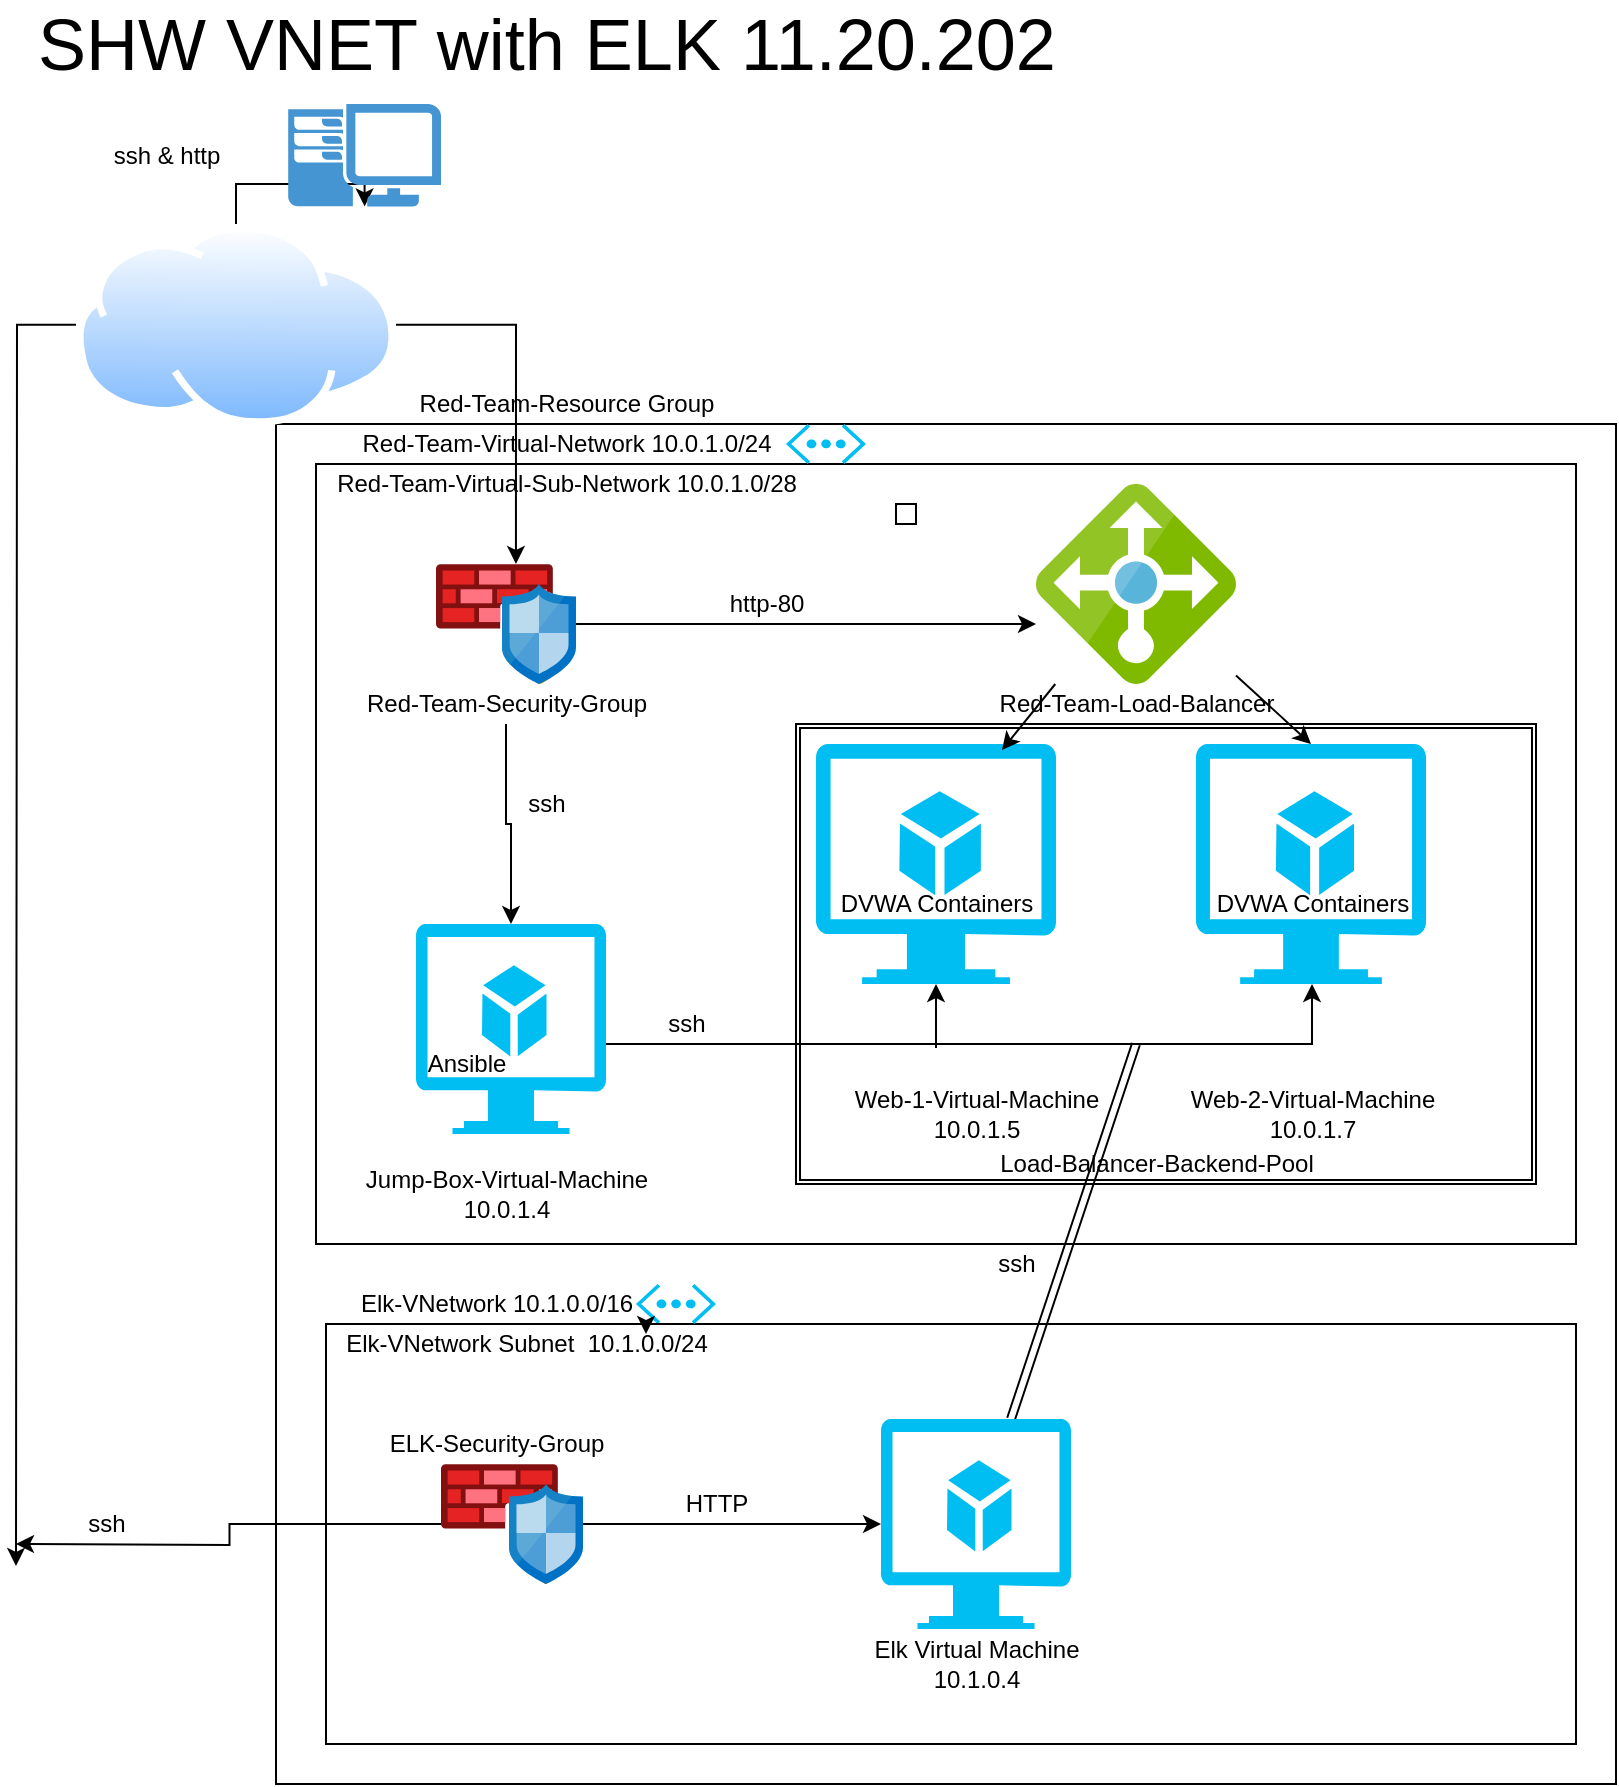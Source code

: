 <mxfile version="15.4.0" type="device"><diagram id="KHF7ZDHf0lmh3CaIGonR" name="Page-1"><mxGraphModel dx="1108" dy="510" grid="1" gridSize="10" guides="1" tooltips="1" connect="1" arrows="1" fold="1" page="1" pageScale="1" pageWidth="850" pageHeight="1100" math="0" shadow="0"><root><mxCell id="0"/><mxCell id="1" parent="0"/><mxCell id="t_JqZlNrce72lz7ybCX7-2" value="" style="rounded=0;whiteSpace=wrap;html=1;" parent="1" vertex="1"><mxGeometry x="250" y="240" width="670" height="680" as="geometry"/></mxCell><mxCell id="t_JqZlNrce72lz7ybCX7-3" value="" style="rounded=0;whiteSpace=wrap;html=1;" parent="1" vertex="1"><mxGeometry x="270" y="260" width="630" height="390" as="geometry"/></mxCell><mxCell id="COQjvoCyFF4rldzaGsvF-70" value="" style="whiteSpace=wrap;html=1;aspect=fixed;" parent="1" vertex="1"><mxGeometry x="560" y="280" width="10" height="10" as="geometry"/></mxCell><mxCell id="COQjvoCyFF4rldzaGsvF-4" style="edgeStyle=orthogonalEdgeStyle;rounded=0;orthogonalLoop=1;jettySize=auto;html=1;" parent="1" source="COQjvoCyFF4rldzaGsvF-1" target="COQjvoCyFF4rldzaGsvF-3" edge="1"><mxGeometry relative="1" as="geometry"><mxPoint x="70" y="187" as="targetPoint"/></mxGeometry></mxCell><mxCell id="ksMxTyTjVUmt6nVdIaoY-14" style="edgeStyle=orthogonalEdgeStyle;rounded=0;orthogonalLoop=1;jettySize=auto;html=1;" edge="1" parent="1" source="COQjvoCyFF4rldzaGsvF-1"><mxGeometry relative="1" as="geometry"><mxPoint x="120" y="811" as="targetPoint"/></mxGeometry></mxCell><mxCell id="COQjvoCyFF4rldzaGsvF-1" value="" style="aspect=fixed;perimeter=ellipsePerimeter;html=1;align=center;shadow=0;dashed=0;spacingTop=3;image;image=img/lib/active_directory/internet_cloud.svg;" parent="1" vertex="1"><mxGeometry x="150" y="140" width="160" height="100.8" as="geometry"/></mxCell><mxCell id="COQjvoCyFF4rldzaGsvF-3" value="" style="pointerEvents=1;shadow=0;dashed=0;html=1;strokeColor=none;fillColor=#4495D1;labelPosition=center;verticalLabelPosition=bottom;verticalAlign=top;align=center;outlineConnect=0;shape=mxgraph.veeam.2d.workstation;" parent="1" vertex="1"><mxGeometry x="256.1" y="80" width="76.4" height="51.2" as="geometry"/></mxCell><mxCell id="COQjvoCyFF4rldzaGsvF-5" value="ssh &amp;amp; http" style="text;html=1;resizable=0;autosize=1;align=center;verticalAlign=middle;points=[];fillColor=none;strokeColor=none;rounded=0;" parent="1" vertex="1"><mxGeometry x="160" y="95.6" width="70" height="20" as="geometry"/></mxCell><mxCell id="COQjvoCyFF4rldzaGsvF-11" value="Red-Team-Resource Group" style="text;html=1;resizable=0;autosize=1;align=center;verticalAlign=middle;points=[];fillColor=none;strokeColor=none;rounded=0;" parent="1" vertex="1"><mxGeometry x="315" y="220" width="160" height="20" as="geometry"/></mxCell><mxCell id="COQjvoCyFF4rldzaGsvF-12" value="Red-Team-Virtual-Network 10.0.1.0/24" style="text;html=1;resizable=0;autosize=1;align=center;verticalAlign=middle;points=[];fillColor=none;strokeColor=none;rounded=0;" parent="1" vertex="1"><mxGeometry x="285" y="240" width="220" height="20" as="geometry"/></mxCell><mxCell id="COQjvoCyFF4rldzaGsvF-13" value="Red-Team-Virtual-Sub-Network 10.0.1.0/28" style="text;html=1;resizable=0;autosize=1;align=center;verticalAlign=middle;points=[];fillColor=none;strokeColor=none;rounded=0;" parent="1" vertex="1"><mxGeometry x="270" y="260" width="250" height="20" as="geometry"/></mxCell><mxCell id="COQjvoCyFF4rldzaGsvF-32" style="edgeStyle=orthogonalEdgeStyle;rounded=0;orthogonalLoop=1;jettySize=auto;html=1;entryX=0;entryY=0.7;entryDx=0;entryDy=0;entryPerimeter=0;" parent="1" source="COQjvoCyFF4rldzaGsvF-15" target="COQjvoCyFF4rldzaGsvF-27" edge="1"><mxGeometry relative="1" as="geometry"/></mxCell><mxCell id="COQjvoCyFF4rldzaGsvF-15" value="" style="aspect=fixed;html=1;points=[];align=center;image;fontSize=12;image=img/lib/azure2/networking/Azure_Firewall_Manager.svg;" parent="1" vertex="1"><mxGeometry x="330" y="310" width="70" height="60" as="geometry"/></mxCell><mxCell id="COQjvoCyFF4rldzaGsvF-14" value="" style="sketch=0;aspect=fixed;html=1;points=[];align=center;image;fontSize=12;image=img/lib/mscae/Network_Security_Groups_Classic.svg;" parent="1" vertex="1"><mxGeometry x="363" y="320" width="37" height="50" as="geometry"/></mxCell><mxCell id="COQjvoCyFF4rldzaGsvF-23" style="edgeStyle=orthogonalEdgeStyle;rounded=0;orthogonalLoop=1;jettySize=auto;html=1;" parent="1" source="COQjvoCyFF4rldzaGsvF-16" target="COQjvoCyFF4rldzaGsvF-19" edge="1"><mxGeometry relative="1" as="geometry"/></mxCell><mxCell id="COQjvoCyFF4rldzaGsvF-16" value="Red-Team-Security-Group" style="text;html=1;resizable=0;autosize=1;align=center;verticalAlign=middle;points=[];fillColor=none;strokeColor=none;rounded=0;" parent="1" vertex="1"><mxGeometry x="285" y="370" width="160" height="20" as="geometry"/></mxCell><mxCell id="AVM8DU6v11DDQlo3czOa-7" style="edgeStyle=none;rounded=0;orthogonalLoop=1;jettySize=auto;html=1;" parent="1" edge="1"><mxGeometry relative="1" as="geometry"><mxPoint x="590" y="550" as="targetPoint"/><mxPoint x="420" y="550" as="sourcePoint"/></mxGeometry></mxCell><mxCell id="COQjvoCyFF4rldzaGsvF-19" value="" style="verticalLabelPosition=bottom;html=1;verticalAlign=top;align=center;strokeColor=none;fillColor=#00BEF2;shape=mxgraph.azure.virtual_machine_feature;pointerEvents=1;" parent="1" vertex="1"><mxGeometry x="320" y="490" width="95" height="105" as="geometry"/></mxCell><mxCell id="COQjvoCyFF4rldzaGsvF-18" style="edgeStyle=orthogonalEdgeStyle;rounded=0;orthogonalLoop=1;jettySize=auto;html=1;entryX=0.571;entryY=0;entryDx=0;entryDy=0;entryPerimeter=0;" parent="1" source="COQjvoCyFF4rldzaGsvF-1" target="COQjvoCyFF4rldzaGsvF-15" edge="1"><mxGeometry relative="1" as="geometry"><mxPoint x="370" y="187.25" as="targetPoint"/></mxGeometry></mxCell><mxCell id="COQjvoCyFF4rldzaGsvF-36" value="Red-Team-Load-Balancer" style="text;html=1;resizable=0;autosize=1;align=center;verticalAlign=middle;points=[];fillColor=none;strokeColor=none;rounded=0;" parent="1" vertex="1"><mxGeometry x="605" y="370" width="150" height="20" as="geometry"/></mxCell><mxCell id="COQjvoCyFF4rldzaGsvF-40" value="http-80" style="text;html=1;resizable=0;autosize=1;align=center;verticalAlign=middle;points=[];fillColor=none;strokeColor=none;rounded=0;" parent="1" vertex="1"><mxGeometry x="470" y="320" width="50" height="20" as="geometry"/></mxCell><mxCell id="COQjvoCyFF4rldzaGsvF-41" value="ssh" style="text;html=1;resizable=0;autosize=1;align=center;verticalAlign=middle;points=[];fillColor=none;strokeColor=none;rounded=0;" parent="1" vertex="1"><mxGeometry x="370" y="420" width="30" height="20" as="geometry"/></mxCell><mxCell id="COQjvoCyFF4rldzaGsvF-37" value="Jump-Box-Virtual-Machine&lt;br&gt;10.0.1.4" style="text;html=1;resizable=0;autosize=1;align=center;verticalAlign=middle;points=[];fillColor=none;strokeColor=none;rounded=0;" parent="1" vertex="1"><mxGeometry x="285" y="610" width="160" height="30" as="geometry"/></mxCell><mxCell id="COQjvoCyFF4rldzaGsvF-27" value="" style="sketch=0;aspect=fixed;html=1;points=[];align=center;image;fontSize=12;image=img/lib/mscae/Load_Balancer_feature.svg;" parent="1" vertex="1"><mxGeometry x="630" y="270" width="100" height="100" as="geometry"/></mxCell><mxCell id="COQjvoCyFF4rldzaGsvF-69" value="" style="edgeStyle=segmentEdgeStyle;endArrow=classic;html=1;rounded=0;" parent="1" edge="1"><mxGeometry width="50" height="50" relative="1" as="geometry"><mxPoint x="550" y="540" as="sourcePoint"/><mxPoint x="600" y="490" as="targetPoint"/><Array as="points"><mxPoint x="550" y="530"/><mxPoint x="600" y="530"/></Array></mxGeometry></mxCell><mxCell id="COQjvoCyFF4rldzaGsvF-77" value="" style="shape=ext;double=1;rounded=0;whiteSpace=wrap;html=1;" parent="1" vertex="1"><mxGeometry x="510" y="390" width="370" height="230" as="geometry"/></mxCell><mxCell id="COQjvoCyFF4rldzaGsvF-38" value="Web-1-Virtual-Machine&lt;br&gt;10.0.1.5" style="text;html=1;resizable=0;autosize=1;align=center;verticalAlign=middle;points=[];fillColor=none;strokeColor=none;rounded=0;" parent="1" vertex="1"><mxGeometry x="530" y="570" width="140" height="30" as="geometry"/></mxCell><mxCell id="COQjvoCyFF4rldzaGsvF-39" value="Web-2-Virtual-Machine&lt;br&gt;10.0.1.7" style="text;html=1;resizable=0;autosize=1;align=center;verticalAlign=middle;points=[];fillColor=none;strokeColor=none;rounded=0;" parent="1" vertex="1"><mxGeometry x="697.5" y="570" width="140" height="30" as="geometry"/></mxCell><mxCell id="COQjvoCyFF4rldzaGsvF-26" value="" style="verticalLabelPosition=bottom;html=1;verticalAlign=top;align=center;strokeColor=none;fillColor=#00BEF2;shape=mxgraph.azure.virtual_machine_feature;pointerEvents=1;" parent="1" vertex="1"><mxGeometry x="520" y="400" width="120" height="120" as="geometry"/></mxCell><mxCell id="COQjvoCyFF4rldzaGsvF-25" value="" style="verticalLabelPosition=bottom;html=1;verticalAlign=top;align=center;strokeColor=none;fillColor=#00BEF2;shape=mxgraph.azure.virtual_machine_feature;pointerEvents=1;" parent="1" vertex="1"><mxGeometry x="710" y="400" width="115" height="120" as="geometry"/></mxCell><mxCell id="COQjvoCyFF4rldzaGsvF-67" value="" style="edgeStyle=segmentEdgeStyle;endArrow=classic;html=1;rounded=0;" parent="1" source="COQjvoCyFF4rldzaGsvF-19" target="COQjvoCyFF4rldzaGsvF-25" edge="1"><mxGeometry width="50" height="50" relative="1" as="geometry"><mxPoint x="740" y="540" as="sourcePoint"/><mxPoint x="790" y="490" as="targetPoint"/><Array as="points"><mxPoint x="768" y="550"/></Array></mxGeometry></mxCell><mxCell id="COQjvoCyFF4rldzaGsvF-55" style="edgeStyle=none;rounded=0;orthogonalLoop=1;jettySize=auto;html=1;entryX=0.775;entryY=0.025;entryDx=0;entryDy=0;entryPerimeter=0;" parent="1" source="COQjvoCyFF4rldzaGsvF-27" target="COQjvoCyFF4rldzaGsvF-26" edge="1"><mxGeometry relative="1" as="geometry"/></mxCell><mxCell id="COQjvoCyFF4rldzaGsvF-78" value="Load-Balancer-Backend-Pool" style="text;html=1;resizable=0;autosize=1;align=center;verticalAlign=middle;points=[];fillColor=none;strokeColor=none;rounded=0;" parent="1" vertex="1"><mxGeometry x="605" y="600" width="170" height="20" as="geometry"/></mxCell><mxCell id="AVM8DU6v11DDQlo3czOa-1" value="Ansible" style="text;html=1;resizable=0;autosize=1;align=center;verticalAlign=middle;points=[];fillColor=none;strokeColor=none;rounded=0;shadow=0;" parent="1" vertex="1"><mxGeometry x="320" y="550" width="50" height="20" as="geometry"/></mxCell><mxCell id="AVM8DU6v11DDQlo3czOa-2" value="DVWA Containers" style="text;html=1;resizable=0;autosize=1;align=center;verticalAlign=middle;points=[];fillColor=none;strokeColor=none;rounded=0;shadow=0;" parent="1" vertex="1"><mxGeometry x="525" y="470" width="110" height="20" as="geometry"/></mxCell><mxCell id="AVM8DU6v11DDQlo3czOa-3" value="DVWA Containers" style="text;html=1;resizable=0;autosize=1;align=center;verticalAlign=middle;points=[];fillColor=none;strokeColor=none;rounded=0;shadow=0;" parent="1" vertex="1"><mxGeometry x="712.5" y="470" width="110" height="20" as="geometry"/></mxCell><mxCell id="AVM8DU6v11DDQlo3czOa-5" value="ssh" style="text;html=1;resizable=0;autosize=1;align=center;verticalAlign=middle;points=[];fillColor=none;strokeColor=none;rounded=0;" parent="1" vertex="1"><mxGeometry x="440" y="530" width="30" height="20" as="geometry"/></mxCell><mxCell id="AVM8DU6v11DDQlo3czOa-11" style="edgeStyle=none;rounded=0;orthogonalLoop=1;jettySize=auto;html=1;entryX=0.5;entryY=0;entryDx=0;entryDy=0;entryPerimeter=0;" parent="1" source="COQjvoCyFF4rldzaGsvF-27" target="COQjvoCyFF4rldzaGsvF-25" edge="1"><mxGeometry relative="1" as="geometry"><mxPoint x="650" y="170" as="sourcePoint"/><mxPoint x="623.361" y="203" as="targetPoint"/></mxGeometry></mxCell><mxCell id="AVM8DU6v11DDQlo3czOa-12" style="edgeStyle=none;rounded=0;orthogonalLoop=1;jettySize=auto;html=1;" parent="1" target="COQjvoCyFF4rldzaGsvF-26" edge="1"><mxGeometry relative="1" as="geometry"><mxPoint x="580" y="552" as="sourcePoint"/><mxPoint x="523.361" y="153" as="targetPoint"/></mxGeometry></mxCell><mxCell id="ksMxTyTjVUmt6nVdIaoY-2" value="" style="rounded=0;whiteSpace=wrap;html=1;" vertex="1" parent="1"><mxGeometry x="275" y="690" width="625" height="210" as="geometry"/></mxCell><mxCell id="ksMxTyTjVUmt6nVdIaoY-3" value="" style="verticalLabelPosition=bottom;html=1;verticalAlign=top;align=center;strokeColor=none;fillColor=#00BEF2;shape=mxgraph.azure.virtual_network;pointerEvents=1;" vertex="1" parent="1"><mxGeometry x="505" y="240" width="40" height="20" as="geometry"/></mxCell><mxCell id="ksMxTyTjVUmt6nVdIaoY-4" value="" style="verticalLabelPosition=bottom;html=1;verticalAlign=top;align=center;strokeColor=none;fillColor=#00BEF2;shape=mxgraph.azure.virtual_network;pointerEvents=1;" vertex="1" parent="1"><mxGeometry x="430" y="670" width="40" height="20" as="geometry"/></mxCell><mxCell id="ksMxTyTjVUmt6nVdIaoY-5" style="edgeStyle=orthogonalEdgeStyle;rounded=0;orthogonalLoop=1;jettySize=auto;html=1;exitX=0.5;exitY=1;exitDx=0;exitDy=0;exitPerimeter=0;entryX=0.125;entryY=1.25;entryDx=0;entryDy=0;entryPerimeter=0;" edge="1" parent="1" source="ksMxTyTjVUmt6nVdIaoY-4" target="ksMxTyTjVUmt6nVdIaoY-4"><mxGeometry relative="1" as="geometry"/></mxCell><mxCell id="ksMxTyTjVUmt6nVdIaoY-7" value="Elk-VNetwork 10.1.0.0/16" style="text;html=1;resizable=0;autosize=1;align=center;verticalAlign=middle;points=[];fillColor=none;strokeColor=none;rounded=0;" vertex="1" parent="1"><mxGeometry x="285" y="670" width="150" height="20" as="geometry"/></mxCell><mxCell id="ksMxTyTjVUmt6nVdIaoY-8" value="Elk-VNetwork Subnet&amp;nbsp; 10.1.0.0/24" style="text;html=1;resizable=0;autosize=1;align=center;verticalAlign=middle;points=[];fillColor=none;strokeColor=none;rounded=0;" vertex="1" parent="1"><mxGeometry x="275" y="690" width="200" height="20" as="geometry"/></mxCell><mxCell id="ksMxTyTjVUmt6nVdIaoY-15" style="edgeStyle=orthogonalEdgeStyle;rounded=0;orthogonalLoop=1;jettySize=auto;html=1;" edge="1" parent="1" source="ksMxTyTjVUmt6nVdIaoY-9"><mxGeometry relative="1" as="geometry"><mxPoint x="120" y="800" as="targetPoint"/></mxGeometry></mxCell><mxCell id="ksMxTyTjVUmt6nVdIaoY-21" style="edgeStyle=none;rounded=0;orthogonalLoop=1;jettySize=auto;html=1;" edge="1" parent="1" source="ksMxTyTjVUmt6nVdIaoY-9" target="ksMxTyTjVUmt6nVdIaoY-12"><mxGeometry relative="1" as="geometry"/></mxCell><mxCell id="ksMxTyTjVUmt6nVdIaoY-9" value="" style="aspect=fixed;html=1;points=[];align=center;image;fontSize=12;image=img/lib/azure2/networking/Azure_Firewall_Manager.svg;" vertex="1" parent="1"><mxGeometry x="332.5" y="760" width="70" height="60" as="geometry"/></mxCell><mxCell id="ksMxTyTjVUmt6nVdIaoY-10" value="" style="sketch=0;aspect=fixed;html=1;points=[];align=center;image;fontSize=12;image=img/lib/mscae/Network_Security_Groups_Classic.svg;" vertex="1" parent="1"><mxGeometry x="366.5" y="770" width="37" height="50" as="geometry"/></mxCell><mxCell id="ksMxTyTjVUmt6nVdIaoY-20" style="edgeStyle=none;shape=link;rounded=0;orthogonalLoop=1;jettySize=auto;html=1;" edge="1" parent="1" source="ksMxTyTjVUmt6nVdIaoY-12"><mxGeometry relative="1" as="geometry"><mxPoint x="680" y="550" as="targetPoint"/></mxGeometry></mxCell><mxCell id="ksMxTyTjVUmt6nVdIaoY-12" value="" style="verticalLabelPosition=bottom;html=1;verticalAlign=top;align=center;strokeColor=none;fillColor=#00BEF2;shape=mxgraph.azure.virtual_machine_feature;pointerEvents=1;" vertex="1" parent="1"><mxGeometry x="552.5" y="737.5" width="95" height="105" as="geometry"/></mxCell><mxCell id="ksMxTyTjVUmt6nVdIaoY-16" value="Elk Virtual Machine&lt;br&gt;10.1.0.4&lt;br&gt;" style="text;html=1;resizable=0;autosize=1;align=center;verticalAlign=middle;points=[];fillColor=none;strokeColor=none;rounded=0;" vertex="1" parent="1"><mxGeometry x="540" y="845" width="120" height="30" as="geometry"/></mxCell><mxCell id="ksMxTyTjVUmt6nVdIaoY-22" value="ssh" style="text;html=1;resizable=0;autosize=1;align=center;verticalAlign=middle;points=[];fillColor=none;strokeColor=none;rounded=0;" vertex="1" parent="1"><mxGeometry x="150" y="780" width="30" height="20" as="geometry"/></mxCell><mxCell id="ksMxTyTjVUmt6nVdIaoY-23" value="ssh" style="text;html=1;resizable=0;autosize=1;align=center;verticalAlign=middle;points=[];fillColor=none;strokeColor=none;rounded=0;" vertex="1" parent="1"><mxGeometry x="605" y="650" width="30" height="20" as="geometry"/></mxCell><mxCell id="ksMxTyTjVUmt6nVdIaoY-24" value="HTTP" style="text;html=1;resizable=0;autosize=1;align=center;verticalAlign=middle;points=[];fillColor=none;strokeColor=none;rounded=0;" vertex="1" parent="1"><mxGeometry x="445" y="770" width="50" height="20" as="geometry"/></mxCell><mxCell id="ksMxTyTjVUmt6nVdIaoY-25" value="ELK-Security-Group" style="text;html=1;resizable=0;autosize=1;align=center;verticalAlign=middle;points=[];fillColor=none;strokeColor=none;rounded=0;" vertex="1" parent="1"><mxGeometry x="300" y="740" width="120" height="20" as="geometry"/></mxCell><mxCell id="ksMxTyTjVUmt6nVdIaoY-26" value="&lt;font style=&quot;font-size: 36px&quot;&gt;SHW VNET with ELK 11.20.202&lt;/font&gt;" style="text;html=1;resizable=0;autosize=1;align=center;verticalAlign=middle;points=[];fillColor=none;strokeColor=none;rounded=0;" vertex="1" parent="1"><mxGeometry x="115" y="35" width="540" height="30" as="geometry"/></mxCell></root></mxGraphModel></diagram></mxfile>